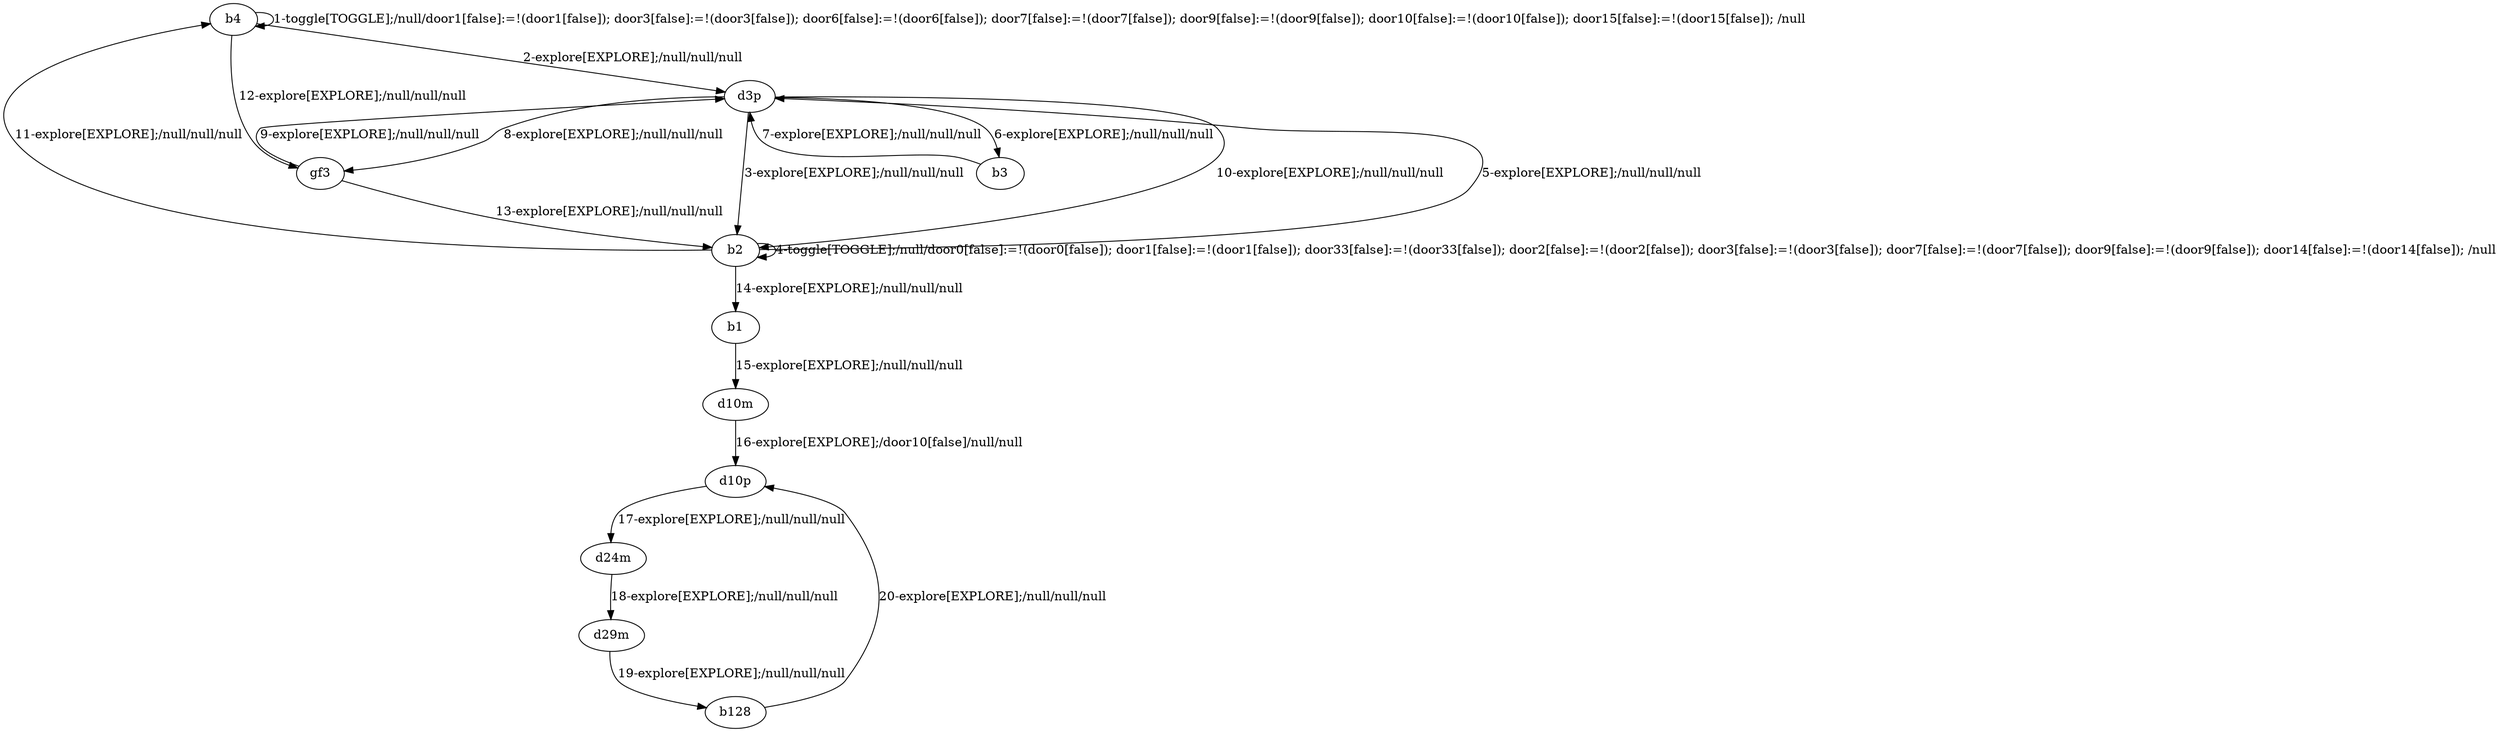 # Total number of goals covered by this test: 2
# b128 --> d10p
# d24m --> d29m

digraph g {
"b4" -> "b4" [label = "1-toggle[TOGGLE];/null/door1[false]:=!(door1[false]); door3[false]:=!(door3[false]); door6[false]:=!(door6[false]); door7[false]:=!(door7[false]); door9[false]:=!(door9[false]); door10[false]:=!(door10[false]); door15[false]:=!(door15[false]); /null"];
"b4" -> "d3p" [label = "2-explore[EXPLORE];/null/null/null"];
"d3p" -> "b2" [label = "3-explore[EXPLORE];/null/null/null"];
"b2" -> "b2" [label = "4-toggle[TOGGLE];/null/door0[false]:=!(door0[false]); door1[false]:=!(door1[false]); door33[false]:=!(door33[false]); door2[false]:=!(door2[false]); door3[false]:=!(door3[false]); door7[false]:=!(door7[false]); door9[false]:=!(door9[false]); door14[false]:=!(door14[false]); /null"];
"b2" -> "d3p" [label = "5-explore[EXPLORE];/null/null/null"];
"d3p" -> "b3" [label = "6-explore[EXPLORE];/null/null/null"];
"b3" -> "d3p" [label = "7-explore[EXPLORE];/null/null/null"];
"d3p" -> "gf3" [label = "8-explore[EXPLORE];/null/null/null"];
"gf3" -> "d3p" [label = "9-explore[EXPLORE];/null/null/null"];
"d3p" -> "b2" [label = "10-explore[EXPLORE];/null/null/null"];
"b2" -> "b4" [label = "11-explore[EXPLORE];/null/null/null"];
"b4" -> "gf3" [label = "12-explore[EXPLORE];/null/null/null"];
"gf3" -> "b2" [label = "13-explore[EXPLORE];/null/null/null"];
"b2" -> "b1" [label = "14-explore[EXPLORE];/null/null/null"];
"b1" -> "d10m" [label = "15-explore[EXPLORE];/null/null/null"];
"d10m" -> "d10p" [label = "16-explore[EXPLORE];/door10[false]/null/null"];
"d10p" -> "d24m" [label = "17-explore[EXPLORE];/null/null/null"];
"d24m" -> "d29m" [label = "18-explore[EXPLORE];/null/null/null"];
"d29m" -> "b128" [label = "19-explore[EXPLORE];/null/null/null"];
"b128" -> "d10p" [label = "20-explore[EXPLORE];/null/null/null"];
}